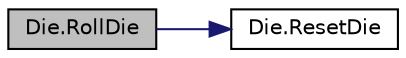 digraph "Die.RollDie"
{
 // LATEX_PDF_SIZE
  edge [fontname="Helvetica",fontsize="10",labelfontname="Helvetica",labelfontsize="10"];
  node [fontname="Helvetica",fontsize="10",shape=record];
  rankdir="LR";
  Node1 [label="Die.RollDie",height=0.2,width=0.4,color="black", fillcolor="grey75", style="filled", fontcolor="black",tooltip=" "];
  Node1 -> Node2 [color="midnightblue",fontsize="10",style="solid",fontname="Helvetica"];
  Node2 [label="Die.ResetDie",height=0.2,width=0.4,color="black", fillcolor="white", style="filled",URL="$class_die.html#abc11c3d2bf0c0fba1555093eb5a8469e",tooltip=" "];
}
